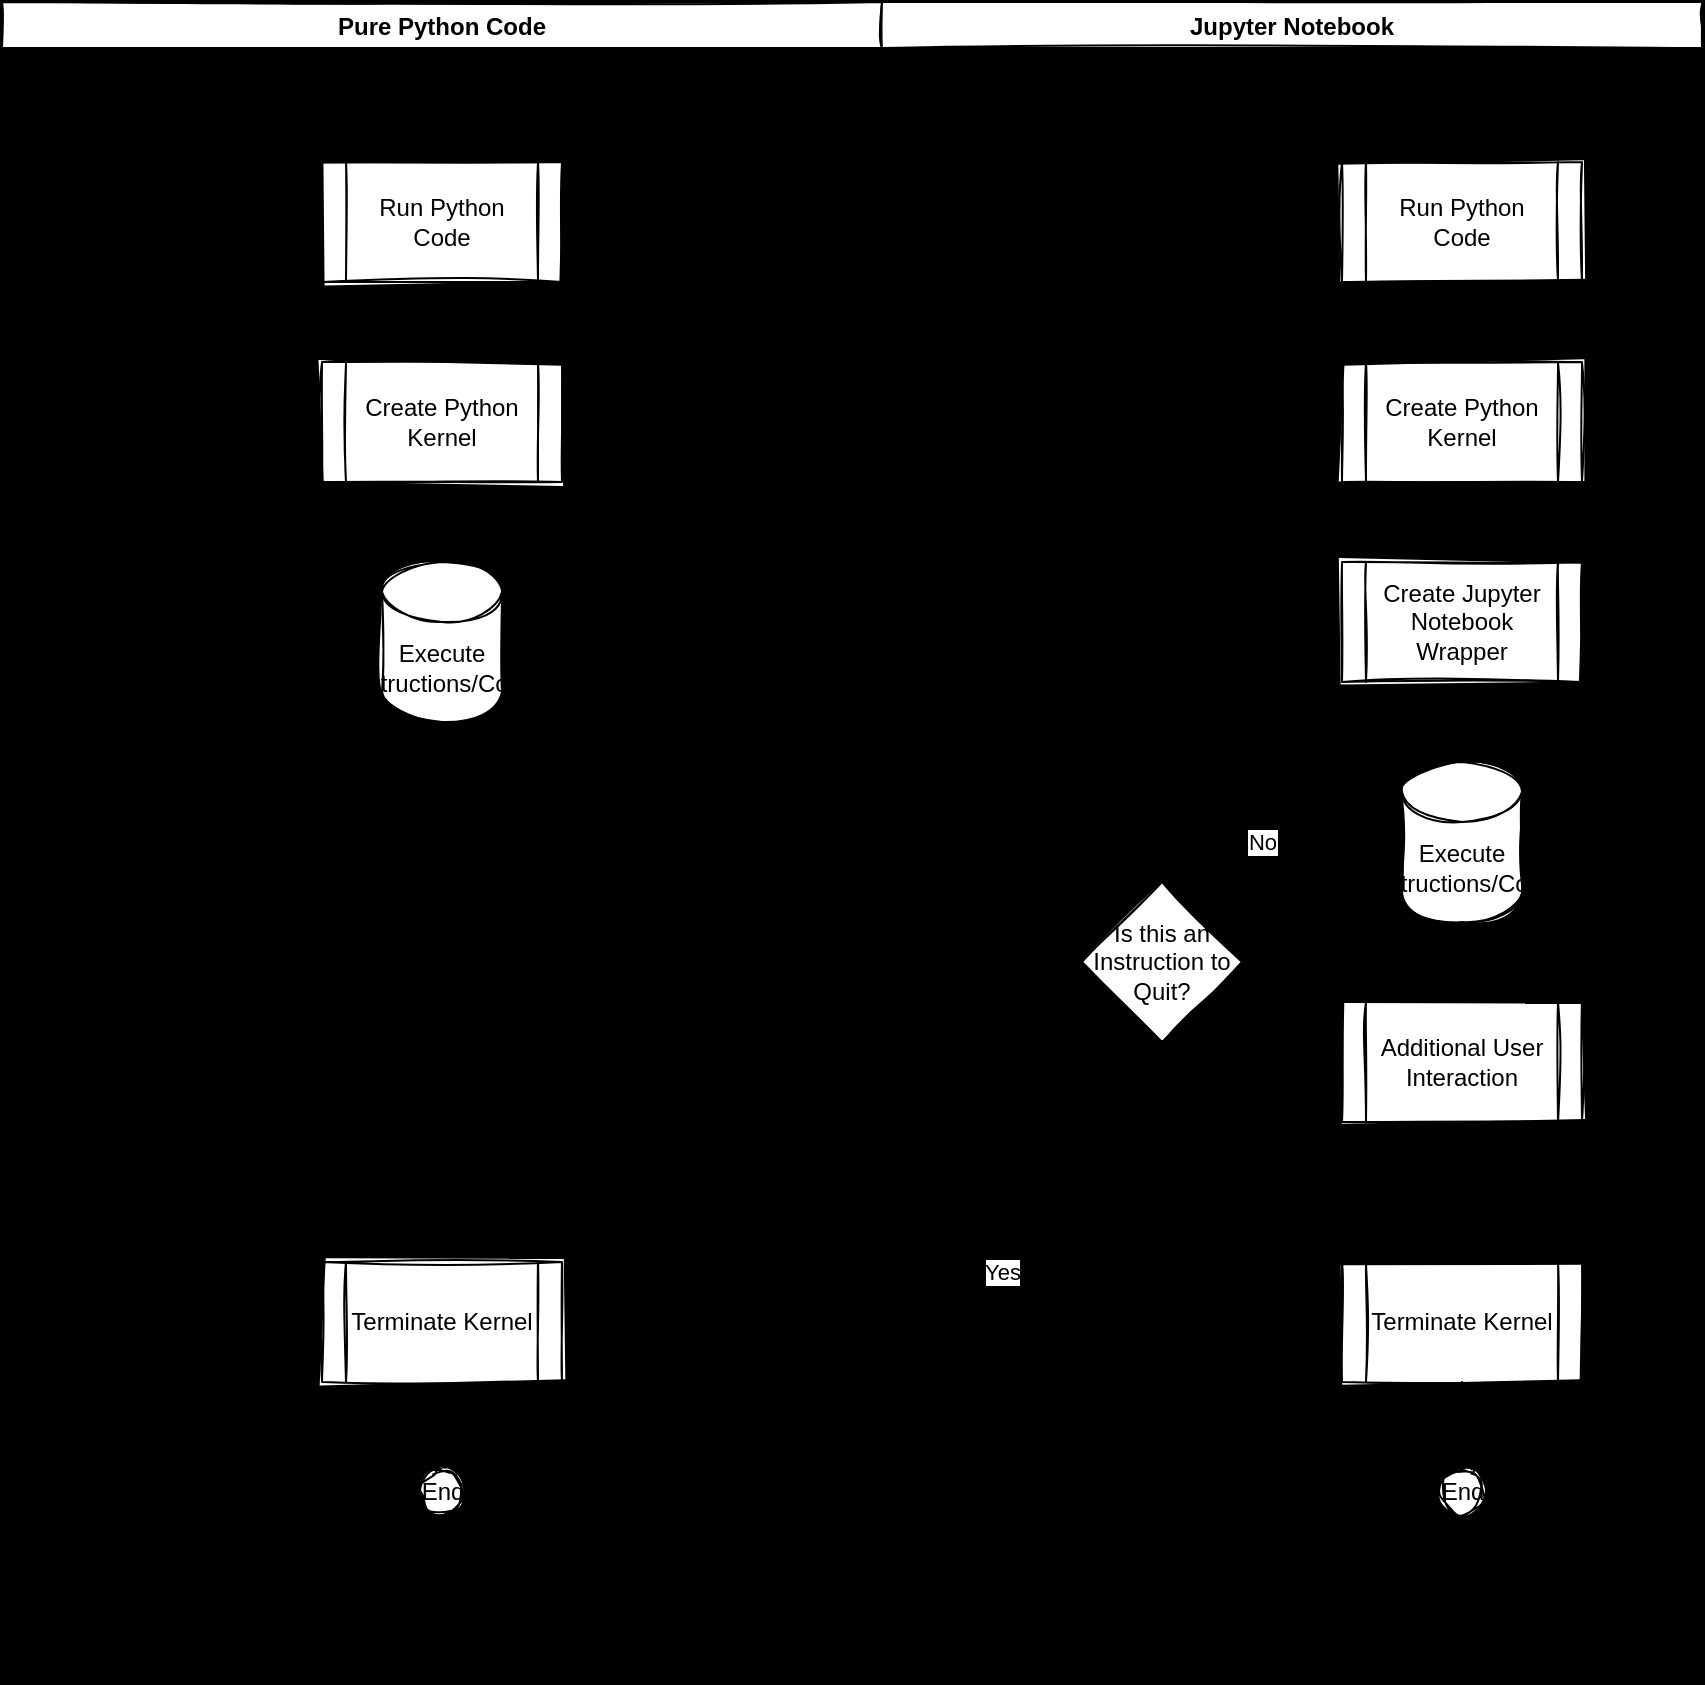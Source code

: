 <mxfile version="15.7.0" type="github">
  <diagram id="hS9ma2Canc2j044MVwWc" name="Page-1">
    <mxGraphModel dx="2942" dy="1114" grid="1" gridSize="10" guides="1" tooltips="1" connect="1" arrows="1" fold="1" page="1" pageScale="1" pageWidth="850" pageHeight="840" background="#000000" math="0" shadow="0">
      <root>
        <mxCell id="0" />
        <mxCell id="1" parent="0" />
        <mxCell id="mrOqeyIxyXcj-caXlAxd-14" value="" style="group" parent="1" vertex="1" connectable="0">
          <mxGeometry width="850" height="840" as="geometry" />
        </mxCell>
        <mxCell id="mrOqeyIxyXcj-caXlAxd-1" value="Pure Python Code" style="swimlane;rounded=0;sketch=1;" parent="mrOqeyIxyXcj-caXlAxd-14" vertex="1">
          <mxGeometry width="440" height="840" as="geometry" />
        </mxCell>
        <mxCell id="mrOqeyIxyXcj-caXlAxd-5" style="edgeStyle=orthogonalEdgeStyle;curved=1;rounded=1;sketch=1;orthogonalLoop=1;jettySize=auto;html=1;" parent="mrOqeyIxyXcj-caXlAxd-1" source="mrOqeyIxyXcj-caXlAxd-3" target="mrOqeyIxyXcj-caXlAxd-4" edge="1">
          <mxGeometry relative="1" as="geometry" />
        </mxCell>
        <mxCell id="mrOqeyIxyXcj-caXlAxd-3" value="Run Python Code" style="shape=process;whiteSpace=wrap;html=1;backgroundOutline=1;rounded=0;sketch=1;" parent="mrOqeyIxyXcj-caXlAxd-1" vertex="1">
          <mxGeometry x="160" y="80" width="120" height="60" as="geometry" />
        </mxCell>
        <mxCell id="mrOqeyIxyXcj-caXlAxd-7" style="edgeStyle=orthogonalEdgeStyle;curved=1;rounded=1;sketch=1;orthogonalLoop=1;jettySize=auto;html=1;entryX=0.5;entryY=0;entryDx=0;entryDy=0;entryPerimeter=0;" parent="mrOqeyIxyXcj-caXlAxd-1" source="mrOqeyIxyXcj-caXlAxd-4" target="mrOqeyIxyXcj-caXlAxd-6" edge="1">
          <mxGeometry relative="1" as="geometry" />
        </mxCell>
        <mxCell id="mrOqeyIxyXcj-caXlAxd-4" value="Create Python Kernel" style="shape=process;whiteSpace=wrap;html=1;backgroundOutline=1;rounded=0;sketch=1;" parent="mrOqeyIxyXcj-caXlAxd-1" vertex="1">
          <mxGeometry x="160" y="180" width="120" height="60" as="geometry" />
        </mxCell>
        <mxCell id="mrOqeyIxyXcj-caXlAxd-12" value="" style="edgeStyle=orthogonalEdgeStyle;curved=1;rounded=1;sketch=1;orthogonalLoop=1;jettySize=auto;html=1;" parent="mrOqeyIxyXcj-caXlAxd-1" source="mrOqeyIxyXcj-caXlAxd-6" target="mrOqeyIxyXcj-caXlAxd-9" edge="1">
          <mxGeometry relative="1" as="geometry" />
        </mxCell>
        <mxCell id="mrOqeyIxyXcj-caXlAxd-6" value="Execute Instructions/Code" style="shape=cylinder3;whiteSpace=wrap;html=1;boundedLbl=1;backgroundOutline=1;size=15;rounded=0;sketch=1;" parent="mrOqeyIxyXcj-caXlAxd-1" vertex="1">
          <mxGeometry x="190" y="280" width="60" height="80" as="geometry" />
        </mxCell>
        <mxCell id="mrOqeyIxyXcj-caXlAxd-13" value="" style="edgeStyle=orthogonalEdgeStyle;curved=1;rounded=1;sketch=1;orthogonalLoop=1;jettySize=auto;html=1;" parent="mrOqeyIxyXcj-caXlAxd-1" source="mrOqeyIxyXcj-caXlAxd-9" target="mrOqeyIxyXcj-caXlAxd-11" edge="1">
          <mxGeometry relative="1" as="geometry" />
        </mxCell>
        <mxCell id="mrOqeyIxyXcj-caXlAxd-9" value="Terminate Kernel" style="shape=process;whiteSpace=wrap;html=1;backgroundOutline=1;rounded=0;sketch=1;" parent="mrOqeyIxyXcj-caXlAxd-1" vertex="1">
          <mxGeometry x="160" y="630" width="120" height="60" as="geometry" />
        </mxCell>
        <mxCell id="mrOqeyIxyXcj-caXlAxd-11" value="End" style="ellipse;html=1;shape=endState;rounded=0;sketch=1;" parent="mrOqeyIxyXcj-caXlAxd-1" vertex="1">
          <mxGeometry x="205" y="730" width="30" height="30" as="geometry" />
        </mxCell>
        <mxCell id="mrOqeyIxyXcj-caXlAxd-2" value="Jupyter Notebook" style="swimlane;rounded=0;sketch=1;" parent="mrOqeyIxyXcj-caXlAxd-14" vertex="1">
          <mxGeometry x="440" width="410" height="840" as="geometry">
            <mxRectangle x="440" width="130" height="23" as="alternateBounds" />
          </mxGeometry>
        </mxCell>
        <mxCell id="mrOqeyIxyXcj-caXlAxd-16" value="Run Python Code" style="shape=process;whiteSpace=wrap;html=1;backgroundOutline=1;rounded=0;sketch=1;" parent="mrOqeyIxyXcj-caXlAxd-2" vertex="1">
          <mxGeometry x="230" y="80" width="120" height="60" as="geometry" />
        </mxCell>
        <mxCell id="mrOqeyIxyXcj-caXlAxd-25" value="" style="edgeStyle=orthogonalEdgeStyle;curved=1;rounded=1;sketch=1;orthogonalLoop=1;jettySize=auto;html=1;" parent="mrOqeyIxyXcj-caXlAxd-2" source="mrOqeyIxyXcj-caXlAxd-18" target="mrOqeyIxyXcj-caXlAxd-24" edge="1">
          <mxGeometry relative="1" as="geometry" />
        </mxCell>
        <mxCell id="mrOqeyIxyXcj-caXlAxd-18" value="Create Python Kernel" style="shape=process;whiteSpace=wrap;html=1;backgroundOutline=1;rounded=0;sketch=1;" parent="mrOqeyIxyXcj-caXlAxd-2" vertex="1">
          <mxGeometry x="230" y="180" width="120" height="60" as="geometry" />
        </mxCell>
        <mxCell id="mrOqeyIxyXcj-caXlAxd-15" style="edgeStyle=orthogonalEdgeStyle;curved=1;rounded=1;sketch=1;orthogonalLoop=1;jettySize=auto;html=1;" parent="mrOqeyIxyXcj-caXlAxd-2" source="mrOqeyIxyXcj-caXlAxd-16" target="mrOqeyIxyXcj-caXlAxd-18" edge="1">
          <mxGeometry relative="1" as="geometry" />
        </mxCell>
        <mxCell id="mrOqeyIxyXcj-caXlAxd-32" value="" style="edgeStyle=orthogonalEdgeStyle;curved=1;rounded=1;sketch=1;orthogonalLoop=1;jettySize=auto;html=1;" parent="mrOqeyIxyXcj-caXlAxd-2" source="mrOqeyIxyXcj-caXlAxd-20" target="mrOqeyIxyXcj-caXlAxd-31" edge="1">
          <mxGeometry relative="1" as="geometry" />
        </mxCell>
        <mxCell id="mrOqeyIxyXcj-caXlAxd-20" value="Execute Instructions/Code" style="shape=cylinder3;whiteSpace=wrap;html=1;boundedLbl=1;backgroundOutline=1;size=15;rounded=0;sketch=1;" parent="mrOqeyIxyXcj-caXlAxd-2" vertex="1">
          <mxGeometry x="260" y="380" width="60" height="80" as="geometry" />
        </mxCell>
        <mxCell id="mrOqeyIxyXcj-caXlAxd-22" value="Terminate Kernel" style="shape=process;whiteSpace=wrap;html=1;backgroundOutline=1;rounded=0;sketch=1;" parent="mrOqeyIxyXcj-caXlAxd-2" vertex="1">
          <mxGeometry x="230" y="630" width="120" height="60" as="geometry" />
        </mxCell>
        <mxCell id="mrOqeyIxyXcj-caXlAxd-23" value="End" style="ellipse;html=1;shape=endState;rounded=0;sketch=1;" parent="mrOqeyIxyXcj-caXlAxd-2" vertex="1">
          <mxGeometry x="275" y="730" width="30" height="30" as="geometry" />
        </mxCell>
        <mxCell id="mrOqeyIxyXcj-caXlAxd-21" value="" style="edgeStyle=orthogonalEdgeStyle;curved=1;rounded=1;sketch=1;orthogonalLoop=1;jettySize=auto;html=1;" parent="mrOqeyIxyXcj-caXlAxd-2" source="mrOqeyIxyXcj-caXlAxd-22" target="mrOqeyIxyXcj-caXlAxd-23" edge="1">
          <mxGeometry relative="1" as="geometry" />
        </mxCell>
        <mxCell id="mrOqeyIxyXcj-caXlAxd-30" value="" style="edgeStyle=orthogonalEdgeStyle;curved=1;rounded=1;sketch=1;orthogonalLoop=1;jettySize=auto;html=1;" parent="mrOqeyIxyXcj-caXlAxd-2" source="mrOqeyIxyXcj-caXlAxd-24" target="mrOqeyIxyXcj-caXlAxd-20" edge="1">
          <mxGeometry relative="1" as="geometry" />
        </mxCell>
        <mxCell id="mrOqeyIxyXcj-caXlAxd-24" value="Create Jupyter Notebook Wrapper" style="shape=process;whiteSpace=wrap;html=1;backgroundOutline=1;rounded=0;sketch=1;" parent="mrOqeyIxyXcj-caXlAxd-2" vertex="1">
          <mxGeometry x="230" y="280" width="120" height="60" as="geometry" />
        </mxCell>
        <mxCell id="mrOqeyIxyXcj-caXlAxd-31" value="Additional User Interaction" style="shape=process;whiteSpace=wrap;html=1;backgroundOutline=1;rounded=0;sketch=1;" parent="mrOqeyIxyXcj-caXlAxd-2" vertex="1">
          <mxGeometry x="230" y="500" width="120" height="60" as="geometry" />
        </mxCell>
        <mxCell id="mrOqeyIxyXcj-caXlAxd-39" value="" style="edgeStyle=elbowEdgeStyle;elbow=vertical;endArrow=classic;html=1;rounded=1;sketch=1;curved=1;entryX=0.5;entryY=1;entryDx=0;entryDy=0;" parent="mrOqeyIxyXcj-caXlAxd-2" source="mrOqeyIxyXcj-caXlAxd-31" target="mrOqeyIxyXcj-caXlAxd-40" edge="1">
          <mxGeometry width="50" height="50" relative="1" as="geometry">
            <mxPoint x="50" y="580" as="sourcePoint" />
            <mxPoint x="210" y="470" as="targetPoint" />
            <Array as="points">
              <mxPoint x="200" y="540" />
            </Array>
          </mxGeometry>
        </mxCell>
        <mxCell id="mrOqeyIxyXcj-caXlAxd-41" value="No" style="edgeStyle=orthogonalEdgeStyle;curved=1;rounded=1;sketch=1;orthogonalLoop=1;jettySize=auto;html=1;entryX=0;entryY=0.5;entryDx=0;entryDy=0;entryPerimeter=0;" parent="mrOqeyIxyXcj-caXlAxd-2" source="mrOqeyIxyXcj-caXlAxd-40" target="mrOqeyIxyXcj-caXlAxd-20" edge="1">
          <mxGeometry relative="1" as="geometry">
            <Array as="points">
              <mxPoint x="140" y="420" />
            </Array>
          </mxGeometry>
        </mxCell>
        <mxCell id="mrOqeyIxyXcj-caXlAxd-42" value="Yes" style="edgeStyle=orthogonalEdgeStyle;curved=1;rounded=1;sketch=1;orthogonalLoop=1;jettySize=auto;html=1;entryX=0;entryY=0.5;entryDx=0;entryDy=0;" parent="mrOqeyIxyXcj-caXlAxd-2" source="mrOqeyIxyXcj-caXlAxd-40" target="mrOqeyIxyXcj-caXlAxd-22" edge="1">
          <mxGeometry relative="1" as="geometry">
            <Array as="points">
              <mxPoint x="60" y="480" />
              <mxPoint x="60" y="660" />
            </Array>
          </mxGeometry>
        </mxCell>
        <mxCell id="mrOqeyIxyXcj-caXlAxd-40" value="Is this an Instruction to Quit?" style="rhombus;whiteSpace=wrap;html=1;rounded=0;sketch=1;" parent="mrOqeyIxyXcj-caXlAxd-2" vertex="1">
          <mxGeometry x="100" y="440" width="80" height="80" as="geometry" />
        </mxCell>
      </root>
    </mxGraphModel>
  </diagram>
</mxfile>
